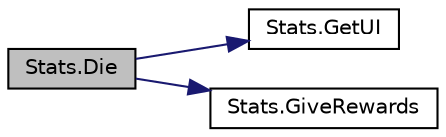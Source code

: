 digraph "Stats.Die"
{
 // INTERACTIVE_SVG=YES
 // LATEX_PDF_SIZE
  bgcolor="transparent";
  edge [fontname="Helvetica",fontsize="10",labelfontname="Helvetica",labelfontsize="10"];
  node [fontname="Helvetica",fontsize="10",shape=record];
  rankdir="LR";
  Node1 [label="Stats.Die",height=0.2,width=0.4,color="black", fillcolor="grey75", style="filled", fontcolor="black",tooltip="Function that implements what is done when this entity dies."];
  Node1 -> Node2 [color="midnightblue",fontsize="10",style="solid",fontname="Helvetica"];
  Node2 [label="Stats.GetUI",height=0.2,width=0.4,color="black",URL="$class_stats.html#a0a3ad8a03e844abd233531fd9874a91b",tooltip="This method retuns the UIController of the entity."];
  Node1 -> Node3 [color="midnightblue",fontsize="10",style="solid",fontname="Helvetica"];
  Node3 [label="Stats.GiveRewards",height=0.2,width=0.4,color="black",URL="$class_stats.html#a5eff9d4781e35015cc65746ec9800a35",tooltip="When this entity dies, it gives to the killer this bounty"];
}
